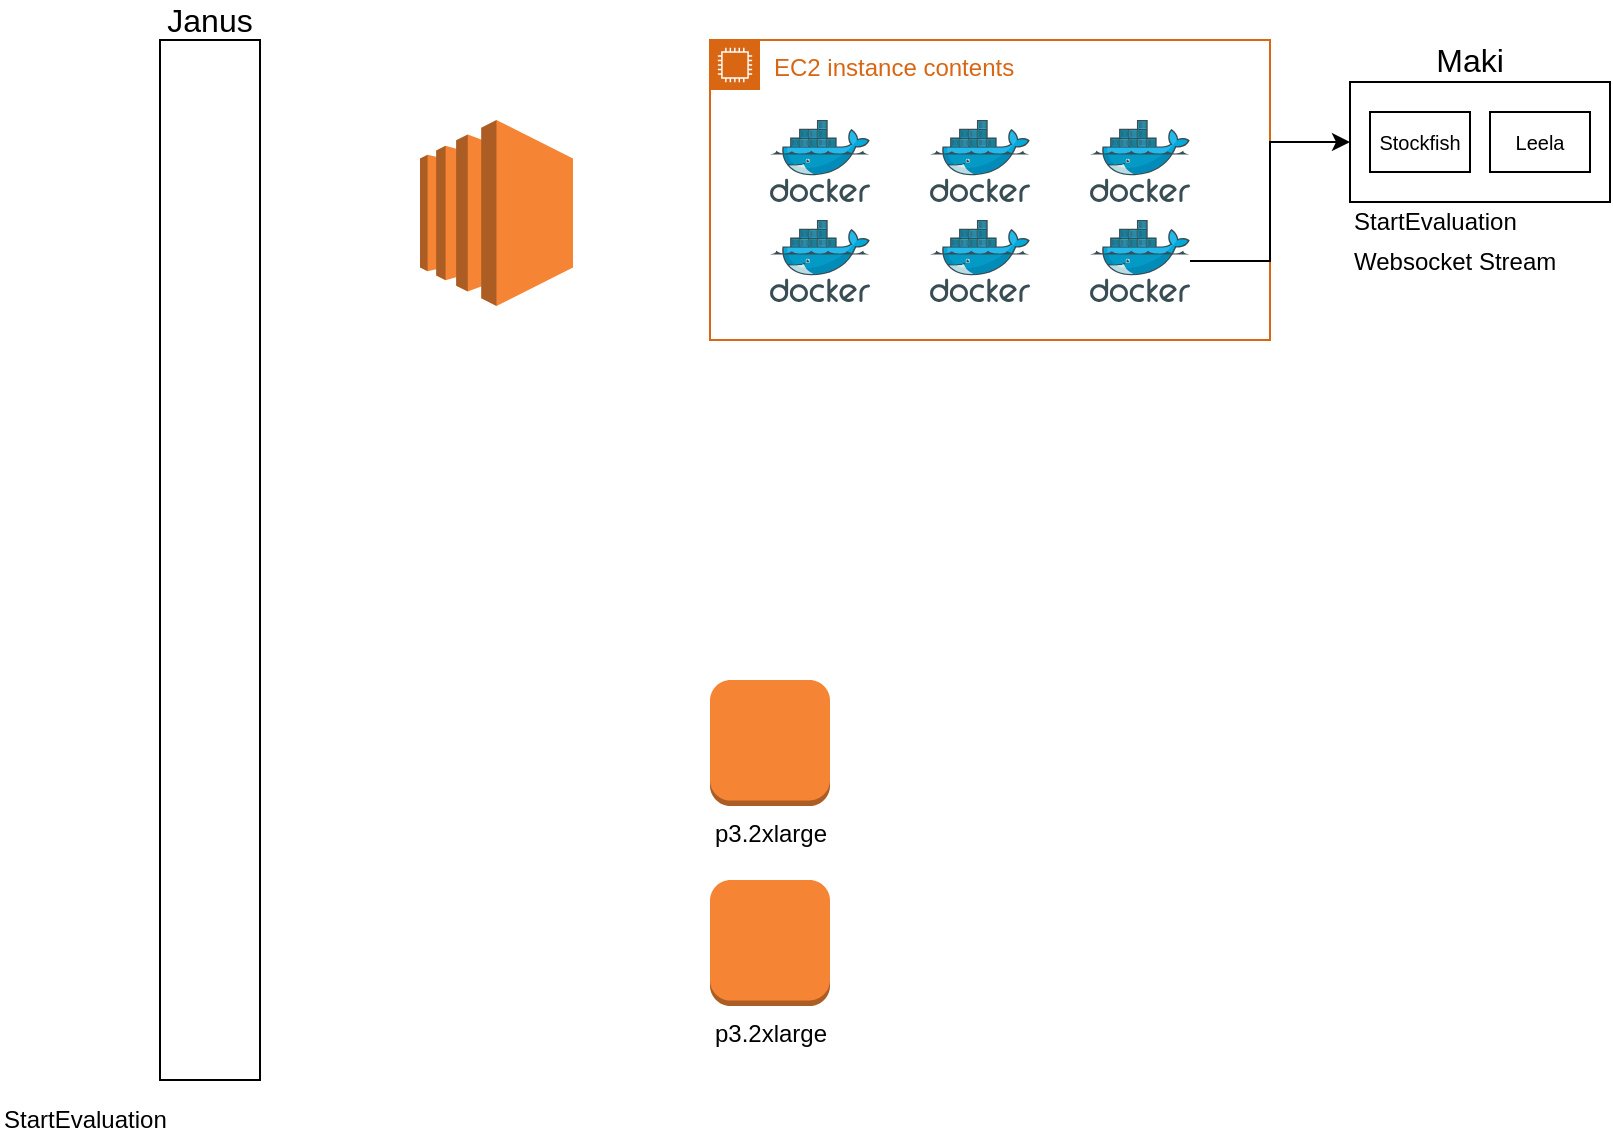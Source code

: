 <mxfile>
    <diagram id="XFNDoi6S35CsorsM3t6m" name="Page-1">
        <mxGraphModel dx="694" dy="742" grid="1" gridSize="10" guides="1" tooltips="1" connect="1" arrows="1" fold="1" page="1" pageScale="1" pageWidth="850" pageHeight="1100" math="0" shadow="0">
            <root>
                <mxCell id="0"/>
                <mxCell id="1" parent="0"/>
                <mxCell id="4" value="EC2 instance contents" style="points=[[0,0],[0.25,0],[0.5,0],[0.75,0],[1,0],[1,0.25],[1,0.5],[1,0.75],[1,1],[0.75,1],[0.5,1],[0.25,1],[0,1],[0,0.75],[0,0.5],[0,0.25]];outlineConnect=0;gradientColor=none;html=1;whiteSpace=wrap;fontSize=12;fontStyle=0;shape=mxgraph.aws4.group;grIcon=mxgraph.aws4.group_ec2_instance_contents;strokeColor=#D86613;fillColor=none;verticalAlign=top;align=left;spacingLeft=30;fontColor=#D86613;dashed=0;labelBackgroundColor=none;" parent="1" vertex="1">
                    <mxGeometry x="425" y="120" width="280" height="150" as="geometry"/>
                </mxCell>
                <mxCell id="5" value="" style="aspect=fixed;html=1;points=[];align=center;image;fontSize=12;image=img/lib/mscae/Docker.svg;" parent="1" vertex="1">
                    <mxGeometry x="455" y="160" width="50" height="41" as="geometry"/>
                </mxCell>
                <mxCell id="6" value="" style="aspect=fixed;html=1;points=[];align=center;image;fontSize=12;image=img/lib/mscae/Docker.svg;" parent="1" vertex="1">
                    <mxGeometry x="535" y="160" width="50" height="41" as="geometry"/>
                </mxCell>
                <mxCell id="7" value="" style="aspect=fixed;html=1;points=[];align=center;image;fontSize=12;image=img/lib/mscae/Docker.svg;" parent="1" vertex="1">
                    <mxGeometry x="615" y="160" width="50" height="41" as="geometry"/>
                </mxCell>
                <mxCell id="8" value="" style="aspect=fixed;html=1;points=[];align=center;image;fontSize=12;image=img/lib/mscae/Docker.svg;" parent="1" vertex="1">
                    <mxGeometry x="455" y="210" width="50" height="41" as="geometry"/>
                </mxCell>
                <mxCell id="9" value="" style="aspect=fixed;html=1;points=[];align=center;image;fontSize=12;image=img/lib/mscae/Docker.svg;" parent="1" vertex="1">
                    <mxGeometry x="535" y="210" width="50" height="41" as="geometry"/>
                </mxCell>
                <mxCell id="16" style="edgeStyle=orthogonalEdgeStyle;rounded=0;orthogonalLoop=1;jettySize=auto;html=1;entryX=0;entryY=0.5;entryDx=0;entryDy=0;" parent="1" source="11" target="13" edge="1">
                    <mxGeometry relative="1" as="geometry"/>
                </mxCell>
                <mxCell id="11" value="" style="aspect=fixed;html=1;points=[];align=center;image;fontSize=12;image=img/lib/mscae/Docker.svg;" parent="1" vertex="1">
                    <mxGeometry x="615" y="210" width="50" height="41" as="geometry"/>
                </mxCell>
                <mxCell id="13" value="" style="rounded=0;whiteSpace=wrap;html=1;" parent="1" vertex="1">
                    <mxGeometry x="745" y="141" width="130" height="60" as="geometry"/>
                </mxCell>
                <mxCell id="14" value="Maki" style="text;html=1;strokeColor=none;fillColor=none;align=center;verticalAlign=middle;whiteSpace=wrap;rounded=0;fontSize=16;" parent="1" vertex="1">
                    <mxGeometry x="745" y="120" width="120" height="20" as="geometry"/>
                </mxCell>
                <mxCell id="17" value="StartEvaluation" style="text;html=1;strokeColor=none;fillColor=none;align=left;verticalAlign=middle;whiteSpace=wrap;rounded=0;" parent="1" vertex="1">
                    <mxGeometry x="745" y="201" width="130" height="19" as="geometry"/>
                </mxCell>
                <mxCell id="19" value="Stockfish" style="rounded=0;whiteSpace=wrap;html=1;fontSize=10;" parent="1" vertex="1">
                    <mxGeometry x="755" y="156" width="50" height="30" as="geometry"/>
                </mxCell>
                <mxCell id="20" value="Leela" style="rounded=0;whiteSpace=wrap;html=1;fontSize=10;" parent="1" vertex="1">
                    <mxGeometry x="815" y="156" width="50" height="30" as="geometry"/>
                </mxCell>
                <mxCell id="21" value="Websocket Stream" style="text;html=1;strokeColor=none;fillColor=none;align=left;verticalAlign=middle;whiteSpace=wrap;rounded=0;" parent="1" vertex="1">
                    <mxGeometry x="745" y="221" width="130" height="19" as="geometry"/>
                </mxCell>
                <mxCell id="22" value="" style="rounded=0;whiteSpace=wrap;html=1;labelBackgroundColor=none;fontSize=10;align=left;" parent="1" vertex="1">
                    <mxGeometry x="150" y="120" width="50" height="520" as="geometry"/>
                </mxCell>
                <mxCell id="23" value="Janus" style="text;html=1;strokeColor=none;fillColor=none;align=center;verticalAlign=middle;whiteSpace=wrap;rounded=0;fontSize=16;" parent="1" vertex="1">
                    <mxGeometry x="115" y="100" width="120" height="20" as="geometry"/>
                </mxCell>
                <mxCell id="24" value="StartEvaluation" style="text;html=1;strokeColor=none;fillColor=none;align=left;verticalAlign=middle;whiteSpace=wrap;rounded=0;" parent="1" vertex="1">
                    <mxGeometry x="70" y="650" width="130" height="19" as="geometry"/>
                </mxCell>
                <mxCell id="25" value="" style="outlineConnect=0;dashed=0;verticalLabelPosition=bottom;verticalAlign=top;align=center;html=1;shape=mxgraph.aws3.ec2;fillColor=#F58534;gradientColor=none;labelBackgroundColor=none;fontSize=10;" parent="1" vertex="1">
                    <mxGeometry x="280" y="160" width="76.5" height="93" as="geometry"/>
                </mxCell>
                <mxCell id="26" value="p3.2xlarge" style="outlineConnect=0;dashed=0;verticalLabelPosition=bottom;verticalAlign=top;align=center;html=1;shape=mxgraph.aws3.instance;fillColor=#F58534;gradientColor=none;" vertex="1" parent="1">
                    <mxGeometry x="425" y="440" width="60" height="63" as="geometry"/>
                </mxCell>
                <mxCell id="27" value="p3.2xlarge" style="outlineConnect=0;dashed=0;verticalLabelPosition=bottom;verticalAlign=top;align=center;html=1;shape=mxgraph.aws3.instance;fillColor=#F58534;gradientColor=none;" vertex="1" parent="1">
                    <mxGeometry x="425" y="540" width="60" height="63" as="geometry"/>
                </mxCell>
            </root>
        </mxGraphModel>
    </diagram>
</mxfile>